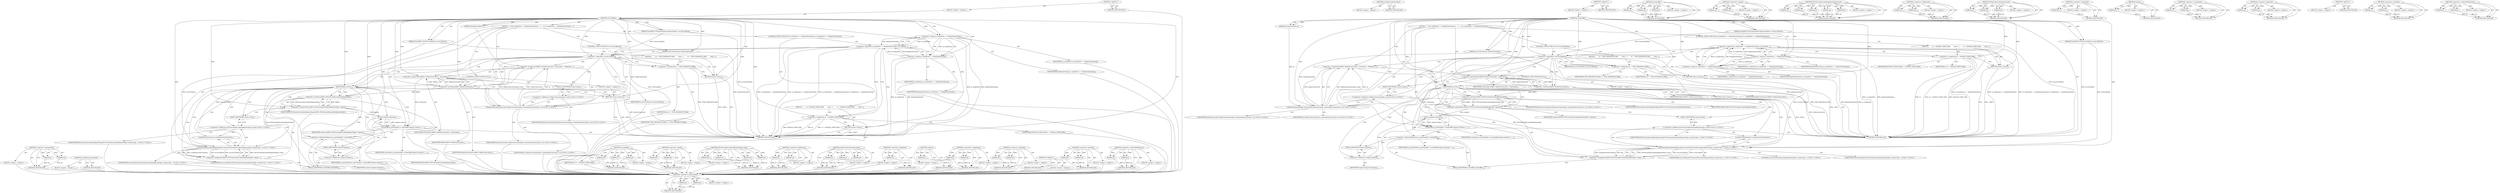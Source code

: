 digraph "&lt;operator&gt;.indirectFieldAccess" {
vulnerable_115 [label=<(METHOD,&lt;operator&gt;.greaterThan)>];
vulnerable_116 [label=<(PARAM,p1)>];
vulnerable_117 [label=<(PARAM,p2)>];
vulnerable_118 [label=<(BLOCK,&lt;empty&gt;,&lt;empty&gt;)>];
vulnerable_119 [label=<(METHOD_RETURN,ANY)>];
vulnerable_143 [label=<(METHOD,scriptExecutionContext)>];
vulnerable_144 [label=<(BLOCK,&lt;empty&gt;,&lt;empty&gt;)>];
vulnerable_145 [label=<(METHOD_RETURN,ANY)>];
vulnerable_6 [label=<(METHOD,&lt;global&gt;)<SUB>1</SUB>>];
vulnerable_7 [label=<(BLOCK,&lt;empty&gt;,&lt;empty&gt;)<SUB>1</SUB>>];
vulnerable_8 [label=<(METHOD,createOffer)<SUB>1</SUB>>];
vulnerable_9 [label=<(PARAM,PassRefPtr&lt;RTCSessionDescriptionCallback&gt; successCallback)<SUB>1</SUB>>];
vulnerable_10 [label=<(PARAM,PassRefPtr&lt;RTCErrorCallback&gt; errorCallback)<SUB>1</SUB>>];
vulnerable_11 [label=<(PARAM,const Dictionary&amp; mediaConstraints)<SUB>1</SUB>>];
vulnerable_12 [label=<(PARAM,ExceptionCode&amp; ec)<SUB>1</SUB>>];
vulnerable_13 [label=<(BLOCK,{
    if (m_readyState == ReadyStateClosing || ...,{
    if (m_readyState == ReadyStateClosing || ...)<SUB>2</SUB>>];
vulnerable_14 [label=<(CONTROL_STRUCTURE,IF,if (m_readyState == ReadyStateClosing || m_readyState == ReadyStateClosed))<SUB>3</SUB>>];
vulnerable_15 [label=<(&lt;operator&gt;.logicalOr,m_readyState == ReadyStateClosing || m_readySta...)<SUB>3</SUB>>];
vulnerable_16 [label=<(&lt;operator&gt;.equals,m_readyState == ReadyStateClosing)<SUB>3</SUB>>];
vulnerable_17 [label=<(IDENTIFIER,m_readyState,m_readyState == ReadyStateClosing)<SUB>3</SUB>>];
vulnerable_18 [label=<(IDENTIFIER,ReadyStateClosing,m_readyState == ReadyStateClosing)<SUB>3</SUB>>];
vulnerable_19 [label=<(&lt;operator&gt;.equals,m_readyState == ReadyStateClosed)<SUB>3</SUB>>];
vulnerable_20 [label=<(IDENTIFIER,m_readyState,m_readyState == ReadyStateClosed)<SUB>3</SUB>>];
vulnerable_21 [label=<(IDENTIFIER,ReadyStateClosed,m_readyState == ReadyStateClosed)<SUB>3</SUB>>];
vulnerable_22 [label=<(BLOCK,{
        ec = INVALID_STATE_ERR;
        retur...,{
        ec = INVALID_STATE_ERR;
        retur...)<SUB>3</SUB>>];
vulnerable_23 [label=<(&lt;operator&gt;.assignment,ec = INVALID_STATE_ERR)<SUB>4</SUB>>];
vulnerable_24 [label=<(IDENTIFIER,ec,ec = INVALID_STATE_ERR)<SUB>4</SUB>>];
vulnerable_25 [label=<(IDENTIFIER,INVALID_STATE_ERR,ec = INVALID_STATE_ERR)<SUB>4</SUB>>];
vulnerable_26 [label=<(RETURN,return;,return;)<SUB>5</SUB>>];
vulnerable_27 [label=<(CONTROL_STRUCTURE,IF,if (!successCallback))<SUB>8</SUB>>];
vulnerable_28 [label=<(&lt;operator&gt;.logicalNot,!successCallback)<SUB>8</SUB>>];
vulnerable_29 [label=<(IDENTIFIER,successCallback,!successCallback)<SUB>8</SUB>>];
vulnerable_30 [label=<(BLOCK,{
        ec = TYPE_MISMATCH_ERR;
        retur...,{
        ec = TYPE_MISMATCH_ERR;
        retur...)<SUB>8</SUB>>];
vulnerable_31 [label=<(&lt;operator&gt;.assignment,ec = TYPE_MISMATCH_ERR)<SUB>9</SUB>>];
vulnerable_32 [label=<(IDENTIFIER,ec,ec = TYPE_MISMATCH_ERR)<SUB>9</SUB>>];
vulnerable_33 [label=<(IDENTIFIER,TYPE_MISMATCH_ERR,ec = TYPE_MISMATCH_ERR)<SUB>9</SUB>>];
vulnerable_34 [label=<(RETURN,return;,return;)<SUB>10</SUB>>];
vulnerable_35 [label=<(&lt;operator&gt;.assignment,RefPtr&lt;MediaConstraints&gt; constraints = MediaCon...)<SUB>13</SUB>>];
vulnerable_36 [label=<(&lt;operator&gt;.greaterThan,RefPtr&lt;MediaConstraints&gt; constraints)<SUB>13</SUB>>];
vulnerable_37 [label=<(&lt;operator&gt;.lessThan,RefPtr&lt;MediaConstraints)<SUB>13</SUB>>];
vulnerable_38 [label=<(IDENTIFIER,RefPtr,RefPtr&lt;MediaConstraints)<SUB>13</SUB>>];
vulnerable_39 [label=<(IDENTIFIER,MediaConstraints,RefPtr&lt;MediaConstraints)<SUB>13</SUB>>];
vulnerable_40 [label=<(IDENTIFIER,constraints,RefPtr&lt;MediaConstraints&gt; constraints)<SUB>13</SUB>>];
vulnerable_41 [label="<(MediaConstraintsImpl.create,MediaConstraintsImpl::create(mediaConstraints, ec))<SUB>13</SUB>>"];
vulnerable_42 [label="<(&lt;operator&gt;.fieldAccess,MediaConstraintsImpl::create)<SUB>13</SUB>>"];
vulnerable_43 [label="<(IDENTIFIER,MediaConstraintsImpl,MediaConstraintsImpl::create(mediaConstraints, ec))<SUB>13</SUB>>"];
vulnerable_44 [label=<(FIELD_IDENTIFIER,create,create)<SUB>13</SUB>>];
vulnerable_45 [label="<(IDENTIFIER,mediaConstraints,MediaConstraintsImpl::create(mediaConstraints, ec))<SUB>13</SUB>>"];
vulnerable_46 [label="<(IDENTIFIER,ec,MediaConstraintsImpl::create(mediaConstraints, ec))<SUB>13</SUB>>"];
vulnerable_47 [label=<(CONTROL_STRUCTURE,IF,if (ec))<SUB>14</SUB>>];
vulnerable_48 [label=<(IDENTIFIER,ec,if (ec))<SUB>14</SUB>>];
vulnerable_49 [label=<(BLOCK,&lt;empty&gt;,&lt;empty&gt;)<SUB>15</SUB>>];
vulnerable_50 [label=<(RETURN,return;,return;)<SUB>15</SUB>>];
vulnerable_51 [label=<(&lt;operator&gt;.assignment,RefPtr&lt;RTCSessionDescriptionRequestImpl&gt; reques...)<SUB>17</SUB>>];
vulnerable_52 [label=<(&lt;operator&gt;.greaterThan,RefPtr&lt;RTCSessionDescriptionRequestImpl&gt; request)<SUB>17</SUB>>];
vulnerable_53 [label=<(&lt;operator&gt;.lessThan,RefPtr&lt;RTCSessionDescriptionRequestImpl)<SUB>17</SUB>>];
vulnerable_54 [label=<(IDENTIFIER,RefPtr,RefPtr&lt;RTCSessionDescriptionRequestImpl)<SUB>17</SUB>>];
vulnerable_55 [label=<(IDENTIFIER,RTCSessionDescriptionRequestImpl,RefPtr&lt;RTCSessionDescriptionRequestImpl)<SUB>17</SUB>>];
vulnerable_56 [label=<(IDENTIFIER,request,RefPtr&lt;RTCSessionDescriptionRequestImpl&gt; request)<SUB>17</SUB>>];
vulnerable_57 [label="<(RTCSessionDescriptionRequestImpl.create,RTCSessionDescriptionRequestImpl::create(script...)<SUB>17</SUB>>"];
vulnerable_58 [label="<(&lt;operator&gt;.fieldAccess,RTCSessionDescriptionRequestImpl::create)<SUB>17</SUB>>"];
vulnerable_59 [label="<(IDENTIFIER,RTCSessionDescriptionRequestImpl,RTCSessionDescriptionRequestImpl::create(script...)<SUB>17</SUB>>"];
vulnerable_60 [label=<(FIELD_IDENTIFIER,create,create)<SUB>17</SUB>>];
vulnerable_61 [label=<(scriptExecutionContext,scriptExecutionContext())<SUB>17</SUB>>];
vulnerable_62 [label="<(IDENTIFIER,successCallback,RTCSessionDescriptionRequestImpl::create(script...)<SUB>17</SUB>>"];
vulnerable_63 [label="<(IDENTIFIER,errorCallback,RTCSessionDescriptionRequestImpl::create(script...)<SUB>17</SUB>>"];
vulnerable_64 [label=<(createOffer,m_peerHandler-&gt;createOffer(request.release(), c...)<SUB>18</SUB>>];
vulnerable_65 [label=<(&lt;operator&gt;.indirectFieldAccess,m_peerHandler-&gt;createOffer)<SUB>18</SUB>>];
vulnerable_66 [label=<(IDENTIFIER,m_peerHandler,m_peerHandler-&gt;createOffer(request.release(), c...)<SUB>18</SUB>>];
vulnerable_67 [label=<(FIELD_IDENTIFIER,createOffer,createOffer)<SUB>18</SUB>>];
vulnerable_68 [label=<(release,request.release())<SUB>18</SUB>>];
vulnerable_69 [label=<(&lt;operator&gt;.fieldAccess,request.release)<SUB>18</SUB>>];
vulnerable_70 [label=<(IDENTIFIER,request,request.release())<SUB>18</SUB>>];
vulnerable_71 [label=<(FIELD_IDENTIFIER,release,release)<SUB>18</SUB>>];
vulnerable_72 [label=<(IDENTIFIER,constraints,m_peerHandler-&gt;createOffer(request.release(), c...)<SUB>18</SUB>>];
vulnerable_73 [label=<(METHOD_RETURN,void)<SUB>1</SUB>>];
vulnerable_75 [label=<(METHOD_RETURN,ANY)<SUB>1</SUB>>];
vulnerable_146 [label=<(METHOD,createOffer)>];
vulnerable_147 [label=<(PARAM,p1)>];
vulnerable_148 [label=<(PARAM,p2)>];
vulnerable_149 [label=<(PARAM,p3)>];
vulnerable_150 [label=<(BLOCK,&lt;empty&gt;,&lt;empty&gt;)>];
vulnerable_151 [label=<(METHOD_RETURN,ANY)>];
vulnerable_101 [label=<(METHOD,&lt;operator&gt;.equals)>];
vulnerable_102 [label=<(PARAM,p1)>];
vulnerable_103 [label=<(PARAM,p2)>];
vulnerable_104 [label=<(BLOCK,&lt;empty&gt;,&lt;empty&gt;)>];
vulnerable_105 [label=<(METHOD_RETURN,ANY)>];
vulnerable_136 [label=<(METHOD,RTCSessionDescriptionRequestImpl.create)>];
vulnerable_137 [label=<(PARAM,p1)>];
vulnerable_138 [label=<(PARAM,p2)>];
vulnerable_139 [label=<(PARAM,p3)>];
vulnerable_140 [label=<(PARAM,p4)>];
vulnerable_141 [label=<(BLOCK,&lt;empty&gt;,&lt;empty&gt;)>];
vulnerable_142 [label=<(METHOD_RETURN,ANY)>];
vulnerable_131 [label=<(METHOD,&lt;operator&gt;.fieldAccess)>];
vulnerable_132 [label=<(PARAM,p1)>];
vulnerable_133 [label=<(PARAM,p2)>];
vulnerable_134 [label=<(BLOCK,&lt;empty&gt;,&lt;empty&gt;)>];
vulnerable_135 [label=<(METHOD_RETURN,ANY)>];
vulnerable_125 [label=<(METHOD,MediaConstraintsImpl.create)>];
vulnerable_126 [label=<(PARAM,p1)>];
vulnerable_127 [label=<(PARAM,p2)>];
vulnerable_128 [label=<(PARAM,p3)>];
vulnerable_129 [label=<(BLOCK,&lt;empty&gt;,&lt;empty&gt;)>];
vulnerable_130 [label=<(METHOD_RETURN,ANY)>];
vulnerable_111 [label=<(METHOD,&lt;operator&gt;.logicalNot)>];
vulnerable_112 [label=<(PARAM,p1)>];
vulnerable_113 [label=<(BLOCK,&lt;empty&gt;,&lt;empty&gt;)>];
vulnerable_114 [label=<(METHOD_RETURN,ANY)>];
vulnerable_157 [label=<(METHOD,release)>];
vulnerable_158 [label=<(PARAM,p1)>];
vulnerable_159 [label=<(BLOCK,&lt;empty&gt;,&lt;empty&gt;)>];
vulnerable_160 [label=<(METHOD_RETURN,ANY)>];
vulnerable_106 [label=<(METHOD,&lt;operator&gt;.assignment)>];
vulnerable_107 [label=<(PARAM,p1)>];
vulnerable_108 [label=<(PARAM,p2)>];
vulnerable_109 [label=<(BLOCK,&lt;empty&gt;,&lt;empty&gt;)>];
vulnerable_110 [label=<(METHOD_RETURN,ANY)>];
vulnerable_96 [label=<(METHOD,&lt;operator&gt;.logicalOr)>];
vulnerable_97 [label=<(PARAM,p1)>];
vulnerable_98 [label=<(PARAM,p2)>];
vulnerable_99 [label=<(BLOCK,&lt;empty&gt;,&lt;empty&gt;)>];
vulnerable_100 [label=<(METHOD_RETURN,ANY)>];
vulnerable_90 [label=<(METHOD,&lt;global&gt;)<SUB>1</SUB>>];
vulnerable_91 [label=<(BLOCK,&lt;empty&gt;,&lt;empty&gt;)>];
vulnerable_92 [label=<(METHOD_RETURN,ANY)>];
vulnerable_120 [label=<(METHOD,&lt;operator&gt;.lessThan)>];
vulnerable_121 [label=<(PARAM,p1)>];
vulnerable_122 [label=<(PARAM,p2)>];
vulnerable_123 [label=<(BLOCK,&lt;empty&gt;,&lt;empty&gt;)>];
vulnerable_124 [label=<(METHOD_RETURN,ANY)>];
vulnerable_152 [label=<(METHOD,&lt;operator&gt;.indirectFieldAccess)>];
vulnerable_153 [label=<(PARAM,p1)>];
vulnerable_154 [label=<(PARAM,p2)>];
vulnerable_155 [label=<(BLOCK,&lt;empty&gt;,&lt;empty&gt;)>];
vulnerable_156 [label=<(METHOD_RETURN,ANY)>];
fixed_116 [label=<(METHOD,&lt;operator&gt;.greaterThan)>];
fixed_117 [label=<(PARAM,p1)>];
fixed_118 [label=<(PARAM,p2)>];
fixed_119 [label=<(BLOCK,&lt;empty&gt;,&lt;empty&gt;)>];
fixed_120 [label=<(METHOD_RETURN,ANY)>];
fixed_145 [label=<(METHOD,scriptExecutionContext)>];
fixed_146 [label=<(BLOCK,&lt;empty&gt;,&lt;empty&gt;)>];
fixed_147 [label=<(METHOD_RETURN,ANY)>];
fixed_6 [label=<(METHOD,&lt;global&gt;)<SUB>1</SUB>>];
fixed_7 [label=<(BLOCK,&lt;empty&gt;,&lt;empty&gt;)<SUB>1</SUB>>];
fixed_8 [label=<(METHOD,createOffer)<SUB>1</SUB>>];
fixed_9 [label=<(PARAM,PassRefPtr&lt;RTCSessionDescriptionCallback&gt; successCallback)<SUB>1</SUB>>];
fixed_10 [label=<(PARAM,PassRefPtr&lt;RTCErrorCallback&gt; errorCallback)<SUB>1</SUB>>];
fixed_11 [label=<(PARAM,const Dictionary&amp; mediaConstraints)<SUB>1</SUB>>];
fixed_12 [label=<(PARAM,ExceptionCode&amp; ec)<SUB>1</SUB>>];
fixed_13 [label=<(BLOCK,{
    if (m_readyState == ReadyStateClosing || ...,{
    if (m_readyState == ReadyStateClosing || ...)<SUB>2</SUB>>];
fixed_14 [label=<(CONTROL_STRUCTURE,IF,if (m_readyState == ReadyStateClosing || m_readyState == ReadyStateClosed))<SUB>3</SUB>>];
fixed_15 [label=<(&lt;operator&gt;.logicalOr,m_readyState == ReadyStateClosing || m_readySta...)<SUB>3</SUB>>];
fixed_16 [label=<(&lt;operator&gt;.equals,m_readyState == ReadyStateClosing)<SUB>3</SUB>>];
fixed_17 [label=<(IDENTIFIER,m_readyState,m_readyState == ReadyStateClosing)<SUB>3</SUB>>];
fixed_18 [label=<(IDENTIFIER,ReadyStateClosing,m_readyState == ReadyStateClosing)<SUB>3</SUB>>];
fixed_19 [label=<(&lt;operator&gt;.equals,m_readyState == ReadyStateClosed)<SUB>3</SUB>>];
fixed_20 [label=<(IDENTIFIER,m_readyState,m_readyState == ReadyStateClosed)<SUB>3</SUB>>];
fixed_21 [label=<(IDENTIFIER,ReadyStateClosed,m_readyState == ReadyStateClosed)<SUB>3</SUB>>];
fixed_22 [label=<(BLOCK,{
        ec = INVALID_STATE_ERR;
        retur...,{
        ec = INVALID_STATE_ERR;
        retur...)<SUB>3</SUB>>];
fixed_23 [label=<(&lt;operator&gt;.assignment,ec = INVALID_STATE_ERR)<SUB>4</SUB>>];
fixed_24 [label=<(IDENTIFIER,ec,ec = INVALID_STATE_ERR)<SUB>4</SUB>>];
fixed_25 [label=<(IDENTIFIER,INVALID_STATE_ERR,ec = INVALID_STATE_ERR)<SUB>4</SUB>>];
fixed_26 [label=<(RETURN,return;,return;)<SUB>5</SUB>>];
fixed_27 [label=<(CONTROL_STRUCTURE,IF,if (!successCallback))<SUB>8</SUB>>];
fixed_28 [label=<(&lt;operator&gt;.logicalNot,!successCallback)<SUB>8</SUB>>];
fixed_29 [label=<(IDENTIFIER,successCallback,!successCallback)<SUB>8</SUB>>];
fixed_30 [label=<(BLOCK,{
        ec = TYPE_MISMATCH_ERR;
        retur...,{
        ec = TYPE_MISMATCH_ERR;
        retur...)<SUB>8</SUB>>];
fixed_31 [label=<(&lt;operator&gt;.assignment,ec = TYPE_MISMATCH_ERR)<SUB>9</SUB>>];
fixed_32 [label=<(IDENTIFIER,ec,ec = TYPE_MISMATCH_ERR)<SUB>9</SUB>>];
fixed_33 [label=<(IDENTIFIER,TYPE_MISMATCH_ERR,ec = TYPE_MISMATCH_ERR)<SUB>9</SUB>>];
fixed_34 [label=<(RETURN,return;,return;)<SUB>10</SUB>>];
fixed_35 [label=<(&lt;operator&gt;.assignment,RefPtr&lt;MediaConstraints&gt; constraints = MediaCon...)<SUB>13</SUB>>];
fixed_36 [label=<(&lt;operator&gt;.greaterThan,RefPtr&lt;MediaConstraints&gt; constraints)<SUB>13</SUB>>];
fixed_37 [label=<(&lt;operator&gt;.lessThan,RefPtr&lt;MediaConstraints)<SUB>13</SUB>>];
fixed_38 [label=<(IDENTIFIER,RefPtr,RefPtr&lt;MediaConstraints)<SUB>13</SUB>>];
fixed_39 [label=<(IDENTIFIER,MediaConstraints,RefPtr&lt;MediaConstraints)<SUB>13</SUB>>];
fixed_40 [label=<(IDENTIFIER,constraints,RefPtr&lt;MediaConstraints&gt; constraints)<SUB>13</SUB>>];
fixed_41 [label="<(MediaConstraintsImpl.create,MediaConstraintsImpl::create(mediaConstraints, ec))<SUB>13</SUB>>"];
fixed_42 [label="<(&lt;operator&gt;.fieldAccess,MediaConstraintsImpl::create)<SUB>13</SUB>>"];
fixed_43 [label="<(IDENTIFIER,MediaConstraintsImpl,MediaConstraintsImpl::create(mediaConstraints, ec))<SUB>13</SUB>>"];
fixed_44 [label=<(FIELD_IDENTIFIER,create,create)<SUB>13</SUB>>];
fixed_45 [label="<(IDENTIFIER,mediaConstraints,MediaConstraintsImpl::create(mediaConstraints, ec))<SUB>13</SUB>>"];
fixed_46 [label="<(IDENTIFIER,ec,MediaConstraintsImpl::create(mediaConstraints, ec))<SUB>13</SUB>>"];
fixed_47 [label=<(CONTROL_STRUCTURE,IF,if (ec))<SUB>14</SUB>>];
fixed_48 [label=<(IDENTIFIER,ec,if (ec))<SUB>14</SUB>>];
fixed_49 [label=<(BLOCK,&lt;empty&gt;,&lt;empty&gt;)<SUB>15</SUB>>];
fixed_50 [label=<(RETURN,return;,return;)<SUB>15</SUB>>];
fixed_51 [label=<(&lt;operator&gt;.assignment,RefPtr&lt;RTCSessionDescriptionRequestImpl&gt; reques...)<SUB>17</SUB>>];
fixed_52 [label=<(&lt;operator&gt;.greaterThan,RefPtr&lt;RTCSessionDescriptionRequestImpl&gt; request)<SUB>17</SUB>>];
fixed_53 [label=<(&lt;operator&gt;.lessThan,RefPtr&lt;RTCSessionDescriptionRequestImpl)<SUB>17</SUB>>];
fixed_54 [label=<(IDENTIFIER,RefPtr,RefPtr&lt;RTCSessionDescriptionRequestImpl)<SUB>17</SUB>>];
fixed_55 [label=<(IDENTIFIER,RTCSessionDescriptionRequestImpl,RefPtr&lt;RTCSessionDescriptionRequestImpl)<SUB>17</SUB>>];
fixed_56 [label=<(IDENTIFIER,request,RefPtr&lt;RTCSessionDescriptionRequestImpl&gt; request)<SUB>17</SUB>>];
fixed_57 [label="<(RTCSessionDescriptionRequestImpl.create,RTCSessionDescriptionRequestImpl::create(script...)<SUB>17</SUB>>"];
fixed_58 [label="<(&lt;operator&gt;.fieldAccess,RTCSessionDescriptionRequestImpl::create)<SUB>17</SUB>>"];
fixed_59 [label="<(IDENTIFIER,RTCSessionDescriptionRequestImpl,RTCSessionDescriptionRequestImpl::create(script...)<SUB>17</SUB>>"];
fixed_60 [label=<(FIELD_IDENTIFIER,create,create)<SUB>17</SUB>>];
fixed_61 [label=<(scriptExecutionContext,scriptExecutionContext())<SUB>17</SUB>>];
fixed_62 [label="<(IDENTIFIER,successCallback,RTCSessionDescriptionRequestImpl::create(script...)<SUB>17</SUB>>"];
fixed_63 [label="<(IDENTIFIER,errorCallback,RTCSessionDescriptionRequestImpl::create(script...)<SUB>17</SUB>>"];
fixed_64 [label="<(LITERAL,this,RTCSessionDescriptionRequestImpl::create(script...)<SUB>17</SUB>>"];
fixed_65 [label=<(createOffer,m_peerHandler-&gt;createOffer(request.release(), c...)<SUB>18</SUB>>];
fixed_66 [label=<(&lt;operator&gt;.indirectFieldAccess,m_peerHandler-&gt;createOffer)<SUB>18</SUB>>];
fixed_67 [label=<(IDENTIFIER,m_peerHandler,m_peerHandler-&gt;createOffer(request.release(), c...)<SUB>18</SUB>>];
fixed_68 [label=<(FIELD_IDENTIFIER,createOffer,createOffer)<SUB>18</SUB>>];
fixed_69 [label=<(release,request.release())<SUB>18</SUB>>];
fixed_70 [label=<(&lt;operator&gt;.fieldAccess,request.release)<SUB>18</SUB>>];
fixed_71 [label=<(IDENTIFIER,request,request.release())<SUB>18</SUB>>];
fixed_72 [label=<(FIELD_IDENTIFIER,release,release)<SUB>18</SUB>>];
fixed_73 [label=<(IDENTIFIER,constraints,m_peerHandler-&gt;createOffer(request.release(), c...)<SUB>18</SUB>>];
fixed_74 [label=<(METHOD_RETURN,void)<SUB>1</SUB>>];
fixed_76 [label=<(METHOD_RETURN,ANY)<SUB>1</SUB>>];
fixed_148 [label=<(METHOD,createOffer)>];
fixed_149 [label=<(PARAM,p1)>];
fixed_150 [label=<(PARAM,p2)>];
fixed_151 [label=<(PARAM,p3)>];
fixed_152 [label=<(BLOCK,&lt;empty&gt;,&lt;empty&gt;)>];
fixed_153 [label=<(METHOD_RETURN,ANY)>];
fixed_102 [label=<(METHOD,&lt;operator&gt;.equals)>];
fixed_103 [label=<(PARAM,p1)>];
fixed_104 [label=<(PARAM,p2)>];
fixed_105 [label=<(BLOCK,&lt;empty&gt;,&lt;empty&gt;)>];
fixed_106 [label=<(METHOD_RETURN,ANY)>];
fixed_137 [label=<(METHOD,RTCSessionDescriptionRequestImpl.create)>];
fixed_138 [label=<(PARAM,p1)>];
fixed_139 [label=<(PARAM,p2)>];
fixed_140 [label=<(PARAM,p3)>];
fixed_141 [label=<(PARAM,p4)>];
fixed_142 [label=<(PARAM,p5)>];
fixed_143 [label=<(BLOCK,&lt;empty&gt;,&lt;empty&gt;)>];
fixed_144 [label=<(METHOD_RETURN,ANY)>];
fixed_132 [label=<(METHOD,&lt;operator&gt;.fieldAccess)>];
fixed_133 [label=<(PARAM,p1)>];
fixed_134 [label=<(PARAM,p2)>];
fixed_135 [label=<(BLOCK,&lt;empty&gt;,&lt;empty&gt;)>];
fixed_136 [label=<(METHOD_RETURN,ANY)>];
fixed_126 [label=<(METHOD,MediaConstraintsImpl.create)>];
fixed_127 [label=<(PARAM,p1)>];
fixed_128 [label=<(PARAM,p2)>];
fixed_129 [label=<(PARAM,p3)>];
fixed_130 [label=<(BLOCK,&lt;empty&gt;,&lt;empty&gt;)>];
fixed_131 [label=<(METHOD_RETURN,ANY)>];
fixed_112 [label=<(METHOD,&lt;operator&gt;.logicalNot)>];
fixed_113 [label=<(PARAM,p1)>];
fixed_114 [label=<(BLOCK,&lt;empty&gt;,&lt;empty&gt;)>];
fixed_115 [label=<(METHOD_RETURN,ANY)>];
fixed_159 [label=<(METHOD,release)>];
fixed_160 [label=<(PARAM,p1)>];
fixed_161 [label=<(BLOCK,&lt;empty&gt;,&lt;empty&gt;)>];
fixed_162 [label=<(METHOD_RETURN,ANY)>];
fixed_107 [label=<(METHOD,&lt;operator&gt;.assignment)>];
fixed_108 [label=<(PARAM,p1)>];
fixed_109 [label=<(PARAM,p2)>];
fixed_110 [label=<(BLOCK,&lt;empty&gt;,&lt;empty&gt;)>];
fixed_111 [label=<(METHOD_RETURN,ANY)>];
fixed_97 [label=<(METHOD,&lt;operator&gt;.logicalOr)>];
fixed_98 [label=<(PARAM,p1)>];
fixed_99 [label=<(PARAM,p2)>];
fixed_100 [label=<(BLOCK,&lt;empty&gt;,&lt;empty&gt;)>];
fixed_101 [label=<(METHOD_RETURN,ANY)>];
fixed_91 [label=<(METHOD,&lt;global&gt;)<SUB>1</SUB>>];
fixed_92 [label=<(BLOCK,&lt;empty&gt;,&lt;empty&gt;)>];
fixed_93 [label=<(METHOD_RETURN,ANY)>];
fixed_121 [label=<(METHOD,&lt;operator&gt;.lessThan)>];
fixed_122 [label=<(PARAM,p1)>];
fixed_123 [label=<(PARAM,p2)>];
fixed_124 [label=<(BLOCK,&lt;empty&gt;,&lt;empty&gt;)>];
fixed_125 [label=<(METHOD_RETURN,ANY)>];
fixed_154 [label=<(METHOD,&lt;operator&gt;.indirectFieldAccess)>];
fixed_155 [label=<(PARAM,p1)>];
fixed_156 [label=<(PARAM,p2)>];
fixed_157 [label=<(BLOCK,&lt;empty&gt;,&lt;empty&gt;)>];
fixed_158 [label=<(METHOD_RETURN,ANY)>];
vulnerable_115 -> vulnerable_116  [key=0, label="AST: "];
vulnerable_115 -> vulnerable_116  [key=1, label="DDG: "];
vulnerable_115 -> vulnerable_118  [key=0, label="AST: "];
vulnerable_115 -> vulnerable_117  [key=0, label="AST: "];
vulnerable_115 -> vulnerable_117  [key=1, label="DDG: "];
vulnerable_115 -> vulnerable_119  [key=0, label="AST: "];
vulnerable_115 -> vulnerable_119  [key=1, label="CFG: "];
vulnerable_116 -> vulnerable_119  [key=0, label="DDG: p1"];
vulnerable_117 -> vulnerable_119  [key=0, label="DDG: p2"];
vulnerable_118 -> fixed_116  [key=0];
vulnerable_119 -> fixed_116  [key=0];
vulnerable_143 -> vulnerable_144  [key=0, label="AST: "];
vulnerable_143 -> vulnerable_145  [key=0, label="AST: "];
vulnerable_143 -> vulnerable_145  [key=1, label="CFG: "];
vulnerable_144 -> fixed_116  [key=0];
vulnerable_145 -> fixed_116  [key=0];
vulnerable_6 -> vulnerable_7  [key=0, label="AST: "];
vulnerable_6 -> vulnerable_75  [key=0, label="AST: "];
vulnerable_6 -> vulnerable_75  [key=1, label="CFG: "];
vulnerable_7 -> vulnerable_8  [key=0, label="AST: "];
vulnerable_8 -> vulnerable_9  [key=0, label="AST: "];
vulnerable_8 -> vulnerable_9  [key=1, label="DDG: "];
vulnerable_8 -> vulnerable_10  [key=0, label="AST: "];
vulnerable_8 -> vulnerable_10  [key=1, label="DDG: "];
vulnerable_8 -> vulnerable_11  [key=0, label="AST: "];
vulnerable_8 -> vulnerable_11  [key=1, label="DDG: "];
vulnerable_8 -> vulnerable_12  [key=0, label="AST: "];
vulnerable_8 -> vulnerable_12  [key=1, label="DDG: "];
vulnerable_8 -> vulnerable_13  [key=0, label="AST: "];
vulnerable_8 -> vulnerable_73  [key=0, label="AST: "];
vulnerable_8 -> vulnerable_16  [key=0, label="CFG: "];
vulnerable_8 -> vulnerable_16  [key=1, label="DDG: "];
vulnerable_8 -> vulnerable_48  [key=0, label="DDG: "];
vulnerable_8 -> vulnerable_64  [key=0, label="DDG: "];
vulnerable_8 -> vulnerable_23  [key=0, label="DDG: "];
vulnerable_8 -> vulnerable_26  [key=0, label="DDG: "];
vulnerable_8 -> vulnerable_28  [key=0, label="DDG: "];
vulnerable_8 -> vulnerable_31  [key=0, label="DDG: "];
vulnerable_8 -> vulnerable_34  [key=0, label="DDG: "];
vulnerable_8 -> vulnerable_36  [key=0, label="DDG: "];
vulnerable_8 -> vulnerable_41  [key=0, label="DDG: "];
vulnerable_8 -> vulnerable_50  [key=0, label="DDG: "];
vulnerable_8 -> vulnerable_52  [key=0, label="DDG: "];
vulnerable_8 -> vulnerable_57  [key=0, label="DDG: "];
vulnerable_8 -> vulnerable_19  [key=0, label="DDG: "];
vulnerable_8 -> vulnerable_37  [key=0, label="DDG: "];
vulnerable_8 -> vulnerable_53  [key=0, label="DDG: "];
vulnerable_9 -> vulnerable_73  [key=0, label="DDG: successCallback"];
vulnerable_9 -> vulnerable_28  [key=0, label="DDG: successCallback"];
vulnerable_10 -> vulnerable_73  [key=0, label="DDG: errorCallback"];
vulnerable_10 -> vulnerable_57  [key=0, label="DDG: errorCallback"];
vulnerable_11 -> vulnerable_73  [key=0, label="DDG: mediaConstraints"];
vulnerable_11 -> vulnerable_41  [key=0, label="DDG: mediaConstraints"];
vulnerable_12 -> vulnerable_41  [key=0, label="DDG: ec"];
vulnerable_13 -> vulnerable_14  [key=0, label="AST: "];
vulnerable_13 -> vulnerable_27  [key=0, label="AST: "];
vulnerable_13 -> vulnerable_35  [key=0, label="AST: "];
vulnerable_13 -> vulnerable_47  [key=0, label="AST: "];
vulnerable_13 -> vulnerable_51  [key=0, label="AST: "];
vulnerable_13 -> vulnerable_64  [key=0, label="AST: "];
vulnerable_14 -> vulnerable_15  [key=0, label="AST: "];
vulnerable_14 -> vulnerable_22  [key=0, label="AST: "];
vulnerable_15 -> vulnerable_16  [key=0, label="AST: "];
vulnerable_15 -> vulnerable_19  [key=0, label="AST: "];
vulnerable_15 -> vulnerable_23  [key=0, label="CFG: "];
vulnerable_15 -> vulnerable_23  [key=1, label="CDG: "];
vulnerable_15 -> vulnerable_28  [key=0, label="CFG: "];
vulnerable_15 -> vulnerable_28  [key=1, label="CDG: "];
vulnerable_15 -> vulnerable_73  [key=0, label="DDG: m_readyState == ReadyStateClosing"];
vulnerable_15 -> vulnerable_73  [key=1, label="DDG: m_readyState == ReadyStateClosed"];
vulnerable_15 -> vulnerable_73  [key=2, label="DDG: m_readyState == ReadyStateClosing || m_readyState == ReadyStateClosed"];
vulnerable_15 -> vulnerable_26  [key=0, label="CDG: "];
vulnerable_16 -> vulnerable_17  [key=0, label="AST: "];
vulnerable_16 -> vulnerable_18  [key=0, label="AST: "];
vulnerable_16 -> vulnerable_15  [key=0, label="CFG: "];
vulnerable_16 -> vulnerable_15  [key=1, label="DDG: m_readyState"];
vulnerable_16 -> vulnerable_15  [key=2, label="DDG: ReadyStateClosing"];
vulnerable_16 -> vulnerable_19  [key=0, label="CFG: "];
vulnerable_16 -> vulnerable_19  [key=1, label="DDG: m_readyState"];
vulnerable_16 -> vulnerable_19  [key=2, label="CDG: "];
vulnerable_16 -> vulnerable_73  [key=0, label="DDG: m_readyState"];
vulnerable_16 -> vulnerable_73  [key=1, label="DDG: ReadyStateClosing"];
vulnerable_17 -> fixed_116  [key=0];
vulnerable_18 -> fixed_116  [key=0];
vulnerable_19 -> vulnerable_20  [key=0, label="AST: "];
vulnerable_19 -> vulnerable_21  [key=0, label="AST: "];
vulnerable_19 -> vulnerable_15  [key=0, label="CFG: "];
vulnerable_19 -> vulnerable_15  [key=1, label="DDG: m_readyState"];
vulnerable_19 -> vulnerable_15  [key=2, label="DDG: ReadyStateClosed"];
vulnerable_19 -> vulnerable_73  [key=0, label="DDG: m_readyState"];
vulnerable_19 -> vulnerable_73  [key=1, label="DDG: ReadyStateClosed"];
vulnerable_20 -> fixed_116  [key=0];
vulnerable_21 -> fixed_116  [key=0];
vulnerable_22 -> vulnerable_23  [key=0, label="AST: "];
vulnerable_22 -> vulnerable_26  [key=0, label="AST: "];
vulnerable_23 -> vulnerable_24  [key=0, label="AST: "];
vulnerable_23 -> vulnerable_25  [key=0, label="AST: "];
vulnerable_23 -> vulnerable_26  [key=0, label="CFG: "];
vulnerable_23 -> vulnerable_73  [key=0, label="DDG: ec"];
vulnerable_23 -> vulnerable_73  [key=1, label="DDG: ec = INVALID_STATE_ERR"];
vulnerable_23 -> vulnerable_73  [key=2, label="DDG: INVALID_STATE_ERR"];
vulnerable_24 -> fixed_116  [key=0];
vulnerable_25 -> fixed_116  [key=0];
vulnerable_26 -> vulnerable_73  [key=0, label="CFG: "];
vulnerable_26 -> vulnerable_73  [key=1, label="DDG: &lt;RET&gt;"];
vulnerable_27 -> vulnerable_28  [key=0, label="AST: "];
vulnerable_27 -> vulnerable_30  [key=0, label="AST: "];
vulnerable_28 -> vulnerable_29  [key=0, label="AST: "];
vulnerable_28 -> vulnerable_31  [key=0, label="CFG: "];
vulnerable_28 -> vulnerable_31  [key=1, label="CDG: "];
vulnerable_28 -> vulnerable_37  [key=0, label="CFG: "];
vulnerable_28 -> vulnerable_37  [key=1, label="CDG: "];
vulnerable_28 -> vulnerable_57  [key=0, label="DDG: successCallback"];
vulnerable_28 -> vulnerable_34  [key=0, label="CDG: "];
vulnerable_28 -> vulnerable_48  [key=0, label="CDG: "];
vulnerable_28 -> vulnerable_42  [key=0, label="CDG: "];
vulnerable_28 -> vulnerable_44  [key=0, label="CDG: "];
vulnerable_28 -> vulnerable_35  [key=0, label="CDG: "];
vulnerable_28 -> vulnerable_36  [key=0, label="CDG: "];
vulnerable_28 -> vulnerable_41  [key=0, label="CDG: "];
vulnerable_29 -> fixed_116  [key=0];
vulnerable_30 -> vulnerable_31  [key=0, label="AST: "];
vulnerable_30 -> vulnerable_34  [key=0, label="AST: "];
vulnerable_31 -> vulnerable_32  [key=0, label="AST: "];
vulnerable_31 -> vulnerable_33  [key=0, label="AST: "];
vulnerable_31 -> vulnerable_34  [key=0, label="CFG: "];
vulnerable_31 -> vulnerable_73  [key=0, label="DDG: TYPE_MISMATCH_ERR"];
vulnerable_32 -> fixed_116  [key=0];
vulnerable_33 -> fixed_116  [key=0];
vulnerable_34 -> vulnerable_73  [key=0, label="CFG: "];
vulnerable_34 -> vulnerable_73  [key=1, label="DDG: &lt;RET&gt;"];
vulnerable_35 -> vulnerable_36  [key=0, label="AST: "];
vulnerable_35 -> vulnerable_41  [key=0, label="AST: "];
vulnerable_35 -> vulnerable_48  [key=0, label="CFG: "];
vulnerable_36 -> vulnerable_37  [key=0, label="AST: "];
vulnerable_36 -> vulnerable_40  [key=0, label="AST: "];
vulnerable_36 -> vulnerable_44  [key=0, label="CFG: "];
vulnerable_36 -> vulnerable_64  [key=0, label="DDG: constraints"];
vulnerable_37 -> vulnerable_38  [key=0, label="AST: "];
vulnerable_37 -> vulnerable_39  [key=0, label="AST: "];
vulnerable_37 -> vulnerable_36  [key=0, label="CFG: "];
vulnerable_37 -> vulnerable_36  [key=1, label="DDG: RefPtr"];
vulnerable_37 -> vulnerable_36  [key=2, label="DDG: MediaConstraints"];
vulnerable_37 -> vulnerable_73  [key=0, label="DDG: MediaConstraints"];
vulnerable_37 -> vulnerable_53  [key=0, label="DDG: RefPtr"];
vulnerable_38 -> fixed_116  [key=0];
vulnerable_39 -> fixed_116  [key=0];
vulnerable_40 -> fixed_116  [key=0];
vulnerable_41 -> vulnerable_42  [key=0, label="AST: "];
vulnerable_41 -> vulnerable_45  [key=0, label="AST: "];
vulnerable_41 -> vulnerable_46  [key=0, label="AST: "];
vulnerable_41 -> vulnerable_35  [key=0, label="CFG: "];
vulnerable_41 -> vulnerable_35  [key=1, label="DDG: MediaConstraintsImpl::create"];
vulnerable_41 -> vulnerable_35  [key=2, label="DDG: mediaConstraints"];
vulnerable_41 -> vulnerable_35  [key=3, label="DDG: ec"];
vulnerable_42 -> vulnerable_43  [key=0, label="AST: "];
vulnerable_42 -> vulnerable_44  [key=0, label="AST: "];
vulnerable_42 -> vulnerable_41  [key=0, label="CFG: "];
vulnerable_43 -> fixed_116  [key=0];
vulnerable_44 -> vulnerable_42  [key=0, label="CFG: "];
vulnerable_45 -> fixed_116  [key=0];
vulnerable_46 -> fixed_116  [key=0];
vulnerable_47 -> vulnerable_48  [key=0, label="AST: "];
vulnerable_47 -> vulnerable_49  [key=0, label="AST: "];
vulnerable_48 -> vulnerable_50  [key=0, label="CFG: "];
vulnerable_48 -> vulnerable_50  [key=1, label="CDG: "];
vulnerable_48 -> vulnerable_53  [key=0, label="CFG: "];
vulnerable_48 -> vulnerable_53  [key=1, label="CDG: "];
vulnerable_48 -> vulnerable_68  [key=0, label="CDG: "];
vulnerable_48 -> vulnerable_60  [key=0, label="CDG: "];
vulnerable_48 -> vulnerable_64  [key=0, label="CDG: "];
vulnerable_48 -> vulnerable_51  [key=0, label="CDG: "];
vulnerable_48 -> vulnerable_57  [key=0, label="CDG: "];
vulnerable_48 -> vulnerable_52  [key=0, label="CDG: "];
vulnerable_48 -> vulnerable_69  [key=0, label="CDG: "];
vulnerable_48 -> vulnerable_67  [key=0, label="CDG: "];
vulnerable_48 -> vulnerable_65  [key=0, label="CDG: "];
vulnerable_48 -> vulnerable_58  [key=0, label="CDG: "];
vulnerable_48 -> vulnerable_61  [key=0, label="CDG: "];
vulnerable_48 -> vulnerable_71  [key=0, label="CDG: "];
vulnerable_49 -> vulnerable_50  [key=0, label="AST: "];
vulnerable_50 -> vulnerable_73  [key=0, label="CFG: "];
vulnerable_50 -> vulnerable_73  [key=1, label="DDG: &lt;RET&gt;"];
vulnerable_51 -> vulnerable_52  [key=0, label="AST: "];
vulnerable_51 -> vulnerable_57  [key=0, label="AST: "];
vulnerable_51 -> vulnerable_67  [key=0, label="CFG: "];
vulnerable_52 -> vulnerable_53  [key=0, label="AST: "];
vulnerable_52 -> vulnerable_56  [key=0, label="AST: "];
vulnerable_52 -> vulnerable_60  [key=0, label="CFG: "];
vulnerable_52 -> vulnerable_68  [key=0, label="DDG: request"];
vulnerable_53 -> vulnerable_54  [key=0, label="AST: "];
vulnerable_53 -> vulnerable_55  [key=0, label="AST: "];
vulnerable_53 -> vulnerable_52  [key=0, label="CFG: "];
vulnerable_53 -> vulnerable_52  [key=1, label="DDG: RefPtr"];
vulnerable_53 -> vulnerable_52  [key=2, label="DDG: RTCSessionDescriptionRequestImpl"];
vulnerable_53 -> vulnerable_57  [key=0, label="DDG: RTCSessionDescriptionRequestImpl"];
vulnerable_54 -> fixed_116  [key=0];
vulnerable_55 -> fixed_116  [key=0];
vulnerable_56 -> fixed_116  [key=0];
vulnerable_57 -> vulnerable_58  [key=0, label="AST: "];
vulnerable_57 -> vulnerable_61  [key=0, label="AST: "];
vulnerable_57 -> vulnerable_62  [key=0, label="AST: "];
vulnerable_57 -> vulnerable_63  [key=0, label="AST: "];
vulnerable_57 -> vulnerable_51  [key=0, label="CFG: "];
vulnerable_57 -> vulnerable_51  [key=1, label="DDG: RTCSessionDescriptionRequestImpl::create"];
vulnerable_57 -> vulnerable_51  [key=2, label="DDG: scriptExecutionContext()"];
vulnerable_57 -> vulnerable_51  [key=3, label="DDG: successCallback"];
vulnerable_57 -> vulnerable_51  [key=4, label="DDG: errorCallback"];
vulnerable_58 -> vulnerable_59  [key=0, label="AST: "];
vulnerable_58 -> vulnerable_60  [key=0, label="AST: "];
vulnerable_58 -> vulnerable_61  [key=0, label="CFG: "];
vulnerable_59 -> fixed_116  [key=0];
vulnerable_60 -> vulnerable_58  [key=0, label="CFG: "];
vulnerable_61 -> vulnerable_57  [key=0, label="CFG: "];
vulnerable_62 -> fixed_116  [key=0];
vulnerable_63 -> fixed_116  [key=0];
vulnerable_64 -> vulnerable_65  [key=0, label="AST: "];
vulnerable_64 -> vulnerable_68  [key=0, label="AST: "];
vulnerable_64 -> vulnerable_72  [key=0, label="AST: "];
vulnerable_64 -> vulnerable_73  [key=0, label="CFG: "];
vulnerable_65 -> vulnerable_66  [key=0, label="AST: "];
vulnerable_65 -> vulnerable_67  [key=0, label="AST: "];
vulnerable_65 -> vulnerable_71  [key=0, label="CFG: "];
vulnerable_66 -> fixed_116  [key=0];
vulnerable_67 -> vulnerable_65  [key=0, label="CFG: "];
vulnerable_68 -> vulnerable_69  [key=0, label="AST: "];
vulnerable_68 -> vulnerable_64  [key=0, label="CFG: "];
vulnerable_68 -> vulnerable_64  [key=1, label="DDG: request.release"];
vulnerable_69 -> vulnerable_70  [key=0, label="AST: "];
vulnerable_69 -> vulnerable_71  [key=0, label="AST: "];
vulnerable_69 -> vulnerable_68  [key=0, label="CFG: "];
vulnerable_70 -> fixed_116  [key=0];
vulnerable_71 -> vulnerable_69  [key=0, label="CFG: "];
vulnerable_72 -> fixed_116  [key=0];
vulnerable_73 -> fixed_116  [key=0];
vulnerable_75 -> fixed_116  [key=0];
vulnerable_146 -> vulnerable_147  [key=0, label="AST: "];
vulnerable_146 -> vulnerable_147  [key=1, label="DDG: "];
vulnerable_146 -> vulnerable_150  [key=0, label="AST: "];
vulnerable_146 -> vulnerable_148  [key=0, label="AST: "];
vulnerable_146 -> vulnerable_148  [key=1, label="DDG: "];
vulnerable_146 -> vulnerable_151  [key=0, label="AST: "];
vulnerable_146 -> vulnerable_151  [key=1, label="CFG: "];
vulnerable_146 -> vulnerable_149  [key=0, label="AST: "];
vulnerable_146 -> vulnerable_149  [key=1, label="DDG: "];
vulnerable_147 -> vulnerable_151  [key=0, label="DDG: p1"];
vulnerable_148 -> vulnerable_151  [key=0, label="DDG: p2"];
vulnerable_149 -> vulnerable_151  [key=0, label="DDG: p3"];
vulnerable_150 -> fixed_116  [key=0];
vulnerable_151 -> fixed_116  [key=0];
vulnerable_101 -> vulnerable_102  [key=0, label="AST: "];
vulnerable_101 -> vulnerable_102  [key=1, label="DDG: "];
vulnerable_101 -> vulnerable_104  [key=0, label="AST: "];
vulnerable_101 -> vulnerable_103  [key=0, label="AST: "];
vulnerable_101 -> vulnerable_103  [key=1, label="DDG: "];
vulnerable_101 -> vulnerable_105  [key=0, label="AST: "];
vulnerable_101 -> vulnerable_105  [key=1, label="CFG: "];
vulnerable_102 -> vulnerable_105  [key=0, label="DDG: p1"];
vulnerable_103 -> vulnerable_105  [key=0, label="DDG: p2"];
vulnerable_104 -> fixed_116  [key=0];
vulnerable_105 -> fixed_116  [key=0];
vulnerable_136 -> vulnerable_137  [key=0, label="AST: "];
vulnerable_136 -> vulnerable_137  [key=1, label="DDG: "];
vulnerable_136 -> vulnerable_141  [key=0, label="AST: "];
vulnerable_136 -> vulnerable_138  [key=0, label="AST: "];
vulnerable_136 -> vulnerable_138  [key=1, label="DDG: "];
vulnerable_136 -> vulnerable_142  [key=0, label="AST: "];
vulnerable_136 -> vulnerable_142  [key=1, label="CFG: "];
vulnerable_136 -> vulnerable_139  [key=0, label="AST: "];
vulnerable_136 -> vulnerable_139  [key=1, label="DDG: "];
vulnerable_136 -> vulnerable_140  [key=0, label="AST: "];
vulnerable_136 -> vulnerable_140  [key=1, label="DDG: "];
vulnerable_137 -> vulnerable_142  [key=0, label="DDG: p1"];
vulnerable_138 -> vulnerable_142  [key=0, label="DDG: p2"];
vulnerable_139 -> vulnerable_142  [key=0, label="DDG: p3"];
vulnerable_140 -> vulnerable_142  [key=0, label="DDG: p4"];
vulnerable_141 -> fixed_116  [key=0];
vulnerable_142 -> fixed_116  [key=0];
vulnerable_131 -> vulnerable_132  [key=0, label="AST: "];
vulnerable_131 -> vulnerable_132  [key=1, label="DDG: "];
vulnerable_131 -> vulnerable_134  [key=0, label="AST: "];
vulnerable_131 -> vulnerable_133  [key=0, label="AST: "];
vulnerable_131 -> vulnerable_133  [key=1, label="DDG: "];
vulnerable_131 -> vulnerable_135  [key=0, label="AST: "];
vulnerable_131 -> vulnerable_135  [key=1, label="CFG: "];
vulnerable_132 -> vulnerable_135  [key=0, label="DDG: p1"];
vulnerable_133 -> vulnerable_135  [key=0, label="DDG: p2"];
vulnerable_134 -> fixed_116  [key=0];
vulnerable_135 -> fixed_116  [key=0];
vulnerable_125 -> vulnerable_126  [key=0, label="AST: "];
vulnerable_125 -> vulnerable_126  [key=1, label="DDG: "];
vulnerable_125 -> vulnerable_129  [key=0, label="AST: "];
vulnerable_125 -> vulnerable_127  [key=0, label="AST: "];
vulnerable_125 -> vulnerable_127  [key=1, label="DDG: "];
vulnerable_125 -> vulnerable_130  [key=0, label="AST: "];
vulnerable_125 -> vulnerable_130  [key=1, label="CFG: "];
vulnerable_125 -> vulnerable_128  [key=0, label="AST: "];
vulnerable_125 -> vulnerable_128  [key=1, label="DDG: "];
vulnerable_126 -> vulnerable_130  [key=0, label="DDG: p1"];
vulnerable_127 -> vulnerable_130  [key=0, label="DDG: p2"];
vulnerable_128 -> vulnerable_130  [key=0, label="DDG: p3"];
vulnerable_129 -> fixed_116  [key=0];
vulnerable_130 -> fixed_116  [key=0];
vulnerable_111 -> vulnerable_112  [key=0, label="AST: "];
vulnerable_111 -> vulnerable_112  [key=1, label="DDG: "];
vulnerable_111 -> vulnerable_113  [key=0, label="AST: "];
vulnerable_111 -> vulnerable_114  [key=0, label="AST: "];
vulnerable_111 -> vulnerable_114  [key=1, label="CFG: "];
vulnerable_112 -> vulnerable_114  [key=0, label="DDG: p1"];
vulnerable_113 -> fixed_116  [key=0];
vulnerable_114 -> fixed_116  [key=0];
vulnerable_157 -> vulnerable_158  [key=0, label="AST: "];
vulnerable_157 -> vulnerable_158  [key=1, label="DDG: "];
vulnerable_157 -> vulnerable_159  [key=0, label="AST: "];
vulnerable_157 -> vulnerable_160  [key=0, label="AST: "];
vulnerable_157 -> vulnerable_160  [key=1, label="CFG: "];
vulnerable_158 -> vulnerable_160  [key=0, label="DDG: p1"];
vulnerable_159 -> fixed_116  [key=0];
vulnerable_160 -> fixed_116  [key=0];
vulnerable_106 -> vulnerable_107  [key=0, label="AST: "];
vulnerable_106 -> vulnerable_107  [key=1, label="DDG: "];
vulnerable_106 -> vulnerable_109  [key=0, label="AST: "];
vulnerable_106 -> vulnerable_108  [key=0, label="AST: "];
vulnerable_106 -> vulnerable_108  [key=1, label="DDG: "];
vulnerable_106 -> vulnerable_110  [key=0, label="AST: "];
vulnerable_106 -> vulnerable_110  [key=1, label="CFG: "];
vulnerable_107 -> vulnerable_110  [key=0, label="DDG: p1"];
vulnerable_108 -> vulnerable_110  [key=0, label="DDG: p2"];
vulnerable_109 -> fixed_116  [key=0];
vulnerable_110 -> fixed_116  [key=0];
vulnerable_96 -> vulnerable_97  [key=0, label="AST: "];
vulnerable_96 -> vulnerable_97  [key=1, label="DDG: "];
vulnerable_96 -> vulnerable_99  [key=0, label="AST: "];
vulnerable_96 -> vulnerable_98  [key=0, label="AST: "];
vulnerable_96 -> vulnerable_98  [key=1, label="DDG: "];
vulnerable_96 -> vulnerable_100  [key=0, label="AST: "];
vulnerable_96 -> vulnerable_100  [key=1, label="CFG: "];
vulnerable_97 -> vulnerable_100  [key=0, label="DDG: p1"];
vulnerable_98 -> vulnerable_100  [key=0, label="DDG: p2"];
vulnerable_99 -> fixed_116  [key=0];
vulnerable_100 -> fixed_116  [key=0];
vulnerable_90 -> vulnerable_91  [key=0, label="AST: "];
vulnerable_90 -> vulnerable_92  [key=0, label="AST: "];
vulnerable_90 -> vulnerable_92  [key=1, label="CFG: "];
vulnerable_91 -> fixed_116  [key=0];
vulnerable_92 -> fixed_116  [key=0];
vulnerable_120 -> vulnerable_121  [key=0, label="AST: "];
vulnerable_120 -> vulnerable_121  [key=1, label="DDG: "];
vulnerable_120 -> vulnerable_123  [key=0, label="AST: "];
vulnerable_120 -> vulnerable_122  [key=0, label="AST: "];
vulnerable_120 -> vulnerable_122  [key=1, label="DDG: "];
vulnerable_120 -> vulnerable_124  [key=0, label="AST: "];
vulnerable_120 -> vulnerable_124  [key=1, label="CFG: "];
vulnerable_121 -> vulnerable_124  [key=0, label="DDG: p1"];
vulnerable_122 -> vulnerable_124  [key=0, label="DDG: p2"];
vulnerable_123 -> fixed_116  [key=0];
vulnerable_124 -> fixed_116  [key=0];
vulnerable_152 -> vulnerable_153  [key=0, label="AST: "];
vulnerable_152 -> vulnerable_153  [key=1, label="DDG: "];
vulnerable_152 -> vulnerable_155  [key=0, label="AST: "];
vulnerable_152 -> vulnerable_154  [key=0, label="AST: "];
vulnerable_152 -> vulnerable_154  [key=1, label="DDG: "];
vulnerable_152 -> vulnerable_156  [key=0, label="AST: "];
vulnerable_152 -> vulnerable_156  [key=1, label="CFG: "];
vulnerable_153 -> vulnerable_156  [key=0, label="DDG: p1"];
vulnerable_154 -> vulnerable_156  [key=0, label="DDG: p2"];
vulnerable_155 -> fixed_116  [key=0];
vulnerable_156 -> fixed_116  [key=0];
fixed_116 -> fixed_117  [key=0, label="AST: "];
fixed_116 -> fixed_117  [key=1, label="DDG: "];
fixed_116 -> fixed_119  [key=0, label="AST: "];
fixed_116 -> fixed_118  [key=0, label="AST: "];
fixed_116 -> fixed_118  [key=1, label="DDG: "];
fixed_116 -> fixed_120  [key=0, label="AST: "];
fixed_116 -> fixed_120  [key=1, label="CFG: "];
fixed_117 -> fixed_120  [key=0, label="DDG: p1"];
fixed_118 -> fixed_120  [key=0, label="DDG: p2"];
fixed_145 -> fixed_146  [key=0, label="AST: "];
fixed_145 -> fixed_147  [key=0, label="AST: "];
fixed_145 -> fixed_147  [key=1, label="CFG: "];
fixed_6 -> fixed_7  [key=0, label="AST: "];
fixed_6 -> fixed_76  [key=0, label="AST: "];
fixed_6 -> fixed_76  [key=1, label="CFG: "];
fixed_7 -> fixed_8  [key=0, label="AST: "];
fixed_8 -> fixed_9  [key=0, label="AST: "];
fixed_8 -> fixed_9  [key=1, label="DDG: "];
fixed_8 -> fixed_10  [key=0, label="AST: "];
fixed_8 -> fixed_10  [key=1, label="DDG: "];
fixed_8 -> fixed_11  [key=0, label="AST: "];
fixed_8 -> fixed_11  [key=1, label="DDG: "];
fixed_8 -> fixed_12  [key=0, label="AST: "];
fixed_8 -> fixed_12  [key=1, label="DDG: "];
fixed_8 -> fixed_13  [key=0, label="AST: "];
fixed_8 -> fixed_74  [key=0, label="AST: "];
fixed_8 -> fixed_16  [key=0, label="CFG: "];
fixed_8 -> fixed_16  [key=1, label="DDG: "];
fixed_8 -> fixed_48  [key=0, label="DDG: "];
fixed_8 -> fixed_65  [key=0, label="DDG: "];
fixed_8 -> fixed_23  [key=0, label="DDG: "];
fixed_8 -> fixed_26  [key=0, label="DDG: "];
fixed_8 -> fixed_28  [key=0, label="DDG: "];
fixed_8 -> fixed_31  [key=0, label="DDG: "];
fixed_8 -> fixed_34  [key=0, label="DDG: "];
fixed_8 -> fixed_36  [key=0, label="DDG: "];
fixed_8 -> fixed_41  [key=0, label="DDG: "];
fixed_8 -> fixed_50  [key=0, label="DDG: "];
fixed_8 -> fixed_52  [key=0, label="DDG: "];
fixed_8 -> fixed_57  [key=0, label="DDG: "];
fixed_8 -> fixed_19  [key=0, label="DDG: "];
fixed_8 -> fixed_37  [key=0, label="DDG: "];
fixed_8 -> fixed_53  [key=0, label="DDG: "];
fixed_9 -> fixed_74  [key=0, label="DDG: successCallback"];
fixed_9 -> fixed_28  [key=0, label="DDG: successCallback"];
fixed_10 -> fixed_74  [key=0, label="DDG: errorCallback"];
fixed_10 -> fixed_57  [key=0, label="DDG: errorCallback"];
fixed_11 -> fixed_74  [key=0, label="DDG: mediaConstraints"];
fixed_11 -> fixed_41  [key=0, label="DDG: mediaConstraints"];
fixed_12 -> fixed_41  [key=0, label="DDG: ec"];
fixed_13 -> fixed_14  [key=0, label="AST: "];
fixed_13 -> fixed_27  [key=0, label="AST: "];
fixed_13 -> fixed_35  [key=0, label="AST: "];
fixed_13 -> fixed_47  [key=0, label="AST: "];
fixed_13 -> fixed_51  [key=0, label="AST: "];
fixed_13 -> fixed_65  [key=0, label="AST: "];
fixed_14 -> fixed_15  [key=0, label="AST: "];
fixed_14 -> fixed_22  [key=0, label="AST: "];
fixed_15 -> fixed_16  [key=0, label="AST: "];
fixed_15 -> fixed_19  [key=0, label="AST: "];
fixed_15 -> fixed_23  [key=0, label="CFG: "];
fixed_15 -> fixed_23  [key=1, label="CDG: "];
fixed_15 -> fixed_28  [key=0, label="CFG: "];
fixed_15 -> fixed_28  [key=1, label="CDG: "];
fixed_15 -> fixed_74  [key=0, label="DDG: m_readyState == ReadyStateClosing"];
fixed_15 -> fixed_74  [key=1, label="DDG: m_readyState == ReadyStateClosed"];
fixed_15 -> fixed_74  [key=2, label="DDG: m_readyState == ReadyStateClosing || m_readyState == ReadyStateClosed"];
fixed_15 -> fixed_26  [key=0, label="CDG: "];
fixed_16 -> fixed_17  [key=0, label="AST: "];
fixed_16 -> fixed_18  [key=0, label="AST: "];
fixed_16 -> fixed_15  [key=0, label="CFG: "];
fixed_16 -> fixed_15  [key=1, label="DDG: m_readyState"];
fixed_16 -> fixed_15  [key=2, label="DDG: ReadyStateClosing"];
fixed_16 -> fixed_19  [key=0, label="CFG: "];
fixed_16 -> fixed_19  [key=1, label="DDG: m_readyState"];
fixed_16 -> fixed_19  [key=2, label="CDG: "];
fixed_16 -> fixed_74  [key=0, label="DDG: m_readyState"];
fixed_16 -> fixed_74  [key=1, label="DDG: ReadyStateClosing"];
fixed_19 -> fixed_20  [key=0, label="AST: "];
fixed_19 -> fixed_21  [key=0, label="AST: "];
fixed_19 -> fixed_15  [key=0, label="CFG: "];
fixed_19 -> fixed_15  [key=1, label="DDG: m_readyState"];
fixed_19 -> fixed_15  [key=2, label="DDG: ReadyStateClosed"];
fixed_19 -> fixed_74  [key=0, label="DDG: m_readyState"];
fixed_19 -> fixed_74  [key=1, label="DDG: ReadyStateClosed"];
fixed_22 -> fixed_23  [key=0, label="AST: "];
fixed_22 -> fixed_26  [key=0, label="AST: "];
fixed_23 -> fixed_24  [key=0, label="AST: "];
fixed_23 -> fixed_25  [key=0, label="AST: "];
fixed_23 -> fixed_26  [key=0, label="CFG: "];
fixed_23 -> fixed_74  [key=0, label="DDG: ec"];
fixed_23 -> fixed_74  [key=1, label="DDG: ec = INVALID_STATE_ERR"];
fixed_23 -> fixed_74  [key=2, label="DDG: INVALID_STATE_ERR"];
fixed_26 -> fixed_74  [key=0, label="CFG: "];
fixed_26 -> fixed_74  [key=1, label="DDG: &lt;RET&gt;"];
fixed_27 -> fixed_28  [key=0, label="AST: "];
fixed_27 -> fixed_30  [key=0, label="AST: "];
fixed_28 -> fixed_29  [key=0, label="AST: "];
fixed_28 -> fixed_31  [key=0, label="CFG: "];
fixed_28 -> fixed_31  [key=1, label="CDG: "];
fixed_28 -> fixed_37  [key=0, label="CFG: "];
fixed_28 -> fixed_37  [key=1, label="CDG: "];
fixed_28 -> fixed_57  [key=0, label="DDG: successCallback"];
fixed_28 -> fixed_34  [key=0, label="CDG: "];
fixed_28 -> fixed_48  [key=0, label="CDG: "];
fixed_28 -> fixed_42  [key=0, label="CDG: "];
fixed_28 -> fixed_44  [key=0, label="CDG: "];
fixed_28 -> fixed_35  [key=0, label="CDG: "];
fixed_28 -> fixed_36  [key=0, label="CDG: "];
fixed_28 -> fixed_41  [key=0, label="CDG: "];
fixed_30 -> fixed_31  [key=0, label="AST: "];
fixed_30 -> fixed_34  [key=0, label="AST: "];
fixed_31 -> fixed_32  [key=0, label="AST: "];
fixed_31 -> fixed_33  [key=0, label="AST: "];
fixed_31 -> fixed_34  [key=0, label="CFG: "];
fixed_31 -> fixed_74  [key=0, label="DDG: TYPE_MISMATCH_ERR"];
fixed_34 -> fixed_74  [key=0, label="CFG: "];
fixed_34 -> fixed_74  [key=1, label="DDG: &lt;RET&gt;"];
fixed_35 -> fixed_36  [key=0, label="AST: "];
fixed_35 -> fixed_41  [key=0, label="AST: "];
fixed_35 -> fixed_48  [key=0, label="CFG: "];
fixed_36 -> fixed_37  [key=0, label="AST: "];
fixed_36 -> fixed_40  [key=0, label="AST: "];
fixed_36 -> fixed_44  [key=0, label="CFG: "];
fixed_36 -> fixed_65  [key=0, label="DDG: constraints"];
fixed_37 -> fixed_38  [key=0, label="AST: "];
fixed_37 -> fixed_39  [key=0, label="AST: "];
fixed_37 -> fixed_36  [key=0, label="CFG: "];
fixed_37 -> fixed_36  [key=1, label="DDG: RefPtr"];
fixed_37 -> fixed_36  [key=2, label="DDG: MediaConstraints"];
fixed_37 -> fixed_74  [key=0, label="DDG: MediaConstraints"];
fixed_37 -> fixed_53  [key=0, label="DDG: RefPtr"];
fixed_41 -> fixed_42  [key=0, label="AST: "];
fixed_41 -> fixed_45  [key=0, label="AST: "];
fixed_41 -> fixed_46  [key=0, label="AST: "];
fixed_41 -> fixed_35  [key=0, label="CFG: "];
fixed_41 -> fixed_35  [key=1, label="DDG: MediaConstraintsImpl::create"];
fixed_41 -> fixed_35  [key=2, label="DDG: mediaConstraints"];
fixed_41 -> fixed_35  [key=3, label="DDG: ec"];
fixed_42 -> fixed_43  [key=0, label="AST: "];
fixed_42 -> fixed_44  [key=0, label="AST: "];
fixed_42 -> fixed_41  [key=0, label="CFG: "];
fixed_44 -> fixed_42  [key=0, label="CFG: "];
fixed_47 -> fixed_48  [key=0, label="AST: "];
fixed_47 -> fixed_49  [key=0, label="AST: "];
fixed_48 -> fixed_50  [key=0, label="CFG: "];
fixed_48 -> fixed_50  [key=1, label="CDG: "];
fixed_48 -> fixed_53  [key=0, label="CFG: "];
fixed_48 -> fixed_53  [key=1, label="CDG: "];
fixed_48 -> fixed_68  [key=0, label="CDG: "];
fixed_48 -> fixed_60  [key=0, label="CDG: "];
fixed_48 -> fixed_51  [key=0, label="CDG: "];
fixed_48 -> fixed_57  [key=0, label="CDG: "];
fixed_48 -> fixed_66  [key=0, label="CDG: "];
fixed_48 -> fixed_52  [key=0, label="CDG: "];
fixed_48 -> fixed_72  [key=0, label="CDG: "];
fixed_48 -> fixed_69  [key=0, label="CDG: "];
fixed_48 -> fixed_65  [key=0, label="CDG: "];
fixed_48 -> fixed_58  [key=0, label="CDG: "];
fixed_48 -> fixed_61  [key=0, label="CDG: "];
fixed_48 -> fixed_70  [key=0, label="CDG: "];
fixed_49 -> fixed_50  [key=0, label="AST: "];
fixed_50 -> fixed_74  [key=0, label="CFG: "];
fixed_50 -> fixed_74  [key=1, label="DDG: &lt;RET&gt;"];
fixed_51 -> fixed_52  [key=0, label="AST: "];
fixed_51 -> fixed_57  [key=0, label="AST: "];
fixed_51 -> fixed_68  [key=0, label="CFG: "];
fixed_52 -> fixed_53  [key=0, label="AST: "];
fixed_52 -> fixed_56  [key=0, label="AST: "];
fixed_52 -> fixed_60  [key=0, label="CFG: "];
fixed_52 -> fixed_69  [key=0, label="DDG: request"];
fixed_53 -> fixed_54  [key=0, label="AST: "];
fixed_53 -> fixed_55  [key=0, label="AST: "];
fixed_53 -> fixed_52  [key=0, label="CFG: "];
fixed_53 -> fixed_52  [key=1, label="DDG: RefPtr"];
fixed_53 -> fixed_52  [key=2, label="DDG: RTCSessionDescriptionRequestImpl"];
fixed_53 -> fixed_57  [key=0, label="DDG: RTCSessionDescriptionRequestImpl"];
fixed_57 -> fixed_58  [key=0, label="AST: "];
fixed_57 -> fixed_61  [key=0, label="AST: "];
fixed_57 -> fixed_62  [key=0, label="AST: "];
fixed_57 -> fixed_63  [key=0, label="AST: "];
fixed_57 -> fixed_64  [key=0, label="AST: "];
fixed_57 -> fixed_51  [key=0, label="CFG: "];
fixed_57 -> fixed_51  [key=1, label="DDG: RTCSessionDescriptionRequestImpl::create"];
fixed_57 -> fixed_51  [key=2, label="DDG: successCallback"];
fixed_57 -> fixed_51  [key=3, label="DDG: errorCallback"];
fixed_57 -> fixed_51  [key=4, label="DDG: this"];
fixed_57 -> fixed_51  [key=5, label="DDG: scriptExecutionContext()"];
fixed_58 -> fixed_59  [key=0, label="AST: "];
fixed_58 -> fixed_60  [key=0, label="AST: "];
fixed_58 -> fixed_61  [key=0, label="CFG: "];
fixed_60 -> fixed_58  [key=0, label="CFG: "];
fixed_61 -> fixed_57  [key=0, label="CFG: "];
fixed_65 -> fixed_66  [key=0, label="AST: "];
fixed_65 -> fixed_69  [key=0, label="AST: "];
fixed_65 -> fixed_73  [key=0, label="AST: "];
fixed_65 -> fixed_74  [key=0, label="CFG: "];
fixed_66 -> fixed_67  [key=0, label="AST: "];
fixed_66 -> fixed_68  [key=0, label="AST: "];
fixed_66 -> fixed_72  [key=0, label="CFG: "];
fixed_68 -> fixed_66  [key=0, label="CFG: "];
fixed_69 -> fixed_70  [key=0, label="AST: "];
fixed_69 -> fixed_65  [key=0, label="CFG: "];
fixed_69 -> fixed_65  [key=1, label="DDG: request.release"];
fixed_70 -> fixed_71  [key=0, label="AST: "];
fixed_70 -> fixed_72  [key=0, label="AST: "];
fixed_70 -> fixed_69  [key=0, label="CFG: "];
fixed_72 -> fixed_70  [key=0, label="CFG: "];
fixed_148 -> fixed_149  [key=0, label="AST: "];
fixed_148 -> fixed_149  [key=1, label="DDG: "];
fixed_148 -> fixed_152  [key=0, label="AST: "];
fixed_148 -> fixed_150  [key=0, label="AST: "];
fixed_148 -> fixed_150  [key=1, label="DDG: "];
fixed_148 -> fixed_153  [key=0, label="AST: "];
fixed_148 -> fixed_153  [key=1, label="CFG: "];
fixed_148 -> fixed_151  [key=0, label="AST: "];
fixed_148 -> fixed_151  [key=1, label="DDG: "];
fixed_149 -> fixed_153  [key=0, label="DDG: p1"];
fixed_150 -> fixed_153  [key=0, label="DDG: p2"];
fixed_151 -> fixed_153  [key=0, label="DDG: p3"];
fixed_102 -> fixed_103  [key=0, label="AST: "];
fixed_102 -> fixed_103  [key=1, label="DDG: "];
fixed_102 -> fixed_105  [key=0, label="AST: "];
fixed_102 -> fixed_104  [key=0, label="AST: "];
fixed_102 -> fixed_104  [key=1, label="DDG: "];
fixed_102 -> fixed_106  [key=0, label="AST: "];
fixed_102 -> fixed_106  [key=1, label="CFG: "];
fixed_103 -> fixed_106  [key=0, label="DDG: p1"];
fixed_104 -> fixed_106  [key=0, label="DDG: p2"];
fixed_137 -> fixed_138  [key=0, label="AST: "];
fixed_137 -> fixed_138  [key=1, label="DDG: "];
fixed_137 -> fixed_143  [key=0, label="AST: "];
fixed_137 -> fixed_139  [key=0, label="AST: "];
fixed_137 -> fixed_139  [key=1, label="DDG: "];
fixed_137 -> fixed_144  [key=0, label="AST: "];
fixed_137 -> fixed_144  [key=1, label="CFG: "];
fixed_137 -> fixed_140  [key=0, label="AST: "];
fixed_137 -> fixed_140  [key=1, label="DDG: "];
fixed_137 -> fixed_141  [key=0, label="AST: "];
fixed_137 -> fixed_141  [key=1, label="DDG: "];
fixed_137 -> fixed_142  [key=0, label="AST: "];
fixed_137 -> fixed_142  [key=1, label="DDG: "];
fixed_138 -> fixed_144  [key=0, label="DDG: p1"];
fixed_139 -> fixed_144  [key=0, label="DDG: p2"];
fixed_140 -> fixed_144  [key=0, label="DDG: p3"];
fixed_141 -> fixed_144  [key=0, label="DDG: p4"];
fixed_142 -> fixed_144  [key=0, label="DDG: p5"];
fixed_132 -> fixed_133  [key=0, label="AST: "];
fixed_132 -> fixed_133  [key=1, label="DDG: "];
fixed_132 -> fixed_135  [key=0, label="AST: "];
fixed_132 -> fixed_134  [key=0, label="AST: "];
fixed_132 -> fixed_134  [key=1, label="DDG: "];
fixed_132 -> fixed_136  [key=0, label="AST: "];
fixed_132 -> fixed_136  [key=1, label="CFG: "];
fixed_133 -> fixed_136  [key=0, label="DDG: p1"];
fixed_134 -> fixed_136  [key=0, label="DDG: p2"];
fixed_126 -> fixed_127  [key=0, label="AST: "];
fixed_126 -> fixed_127  [key=1, label="DDG: "];
fixed_126 -> fixed_130  [key=0, label="AST: "];
fixed_126 -> fixed_128  [key=0, label="AST: "];
fixed_126 -> fixed_128  [key=1, label="DDG: "];
fixed_126 -> fixed_131  [key=0, label="AST: "];
fixed_126 -> fixed_131  [key=1, label="CFG: "];
fixed_126 -> fixed_129  [key=0, label="AST: "];
fixed_126 -> fixed_129  [key=1, label="DDG: "];
fixed_127 -> fixed_131  [key=0, label="DDG: p1"];
fixed_128 -> fixed_131  [key=0, label="DDG: p2"];
fixed_129 -> fixed_131  [key=0, label="DDG: p3"];
fixed_112 -> fixed_113  [key=0, label="AST: "];
fixed_112 -> fixed_113  [key=1, label="DDG: "];
fixed_112 -> fixed_114  [key=0, label="AST: "];
fixed_112 -> fixed_115  [key=0, label="AST: "];
fixed_112 -> fixed_115  [key=1, label="CFG: "];
fixed_113 -> fixed_115  [key=0, label="DDG: p1"];
fixed_159 -> fixed_160  [key=0, label="AST: "];
fixed_159 -> fixed_160  [key=1, label="DDG: "];
fixed_159 -> fixed_161  [key=0, label="AST: "];
fixed_159 -> fixed_162  [key=0, label="AST: "];
fixed_159 -> fixed_162  [key=1, label="CFG: "];
fixed_160 -> fixed_162  [key=0, label="DDG: p1"];
fixed_107 -> fixed_108  [key=0, label="AST: "];
fixed_107 -> fixed_108  [key=1, label="DDG: "];
fixed_107 -> fixed_110  [key=0, label="AST: "];
fixed_107 -> fixed_109  [key=0, label="AST: "];
fixed_107 -> fixed_109  [key=1, label="DDG: "];
fixed_107 -> fixed_111  [key=0, label="AST: "];
fixed_107 -> fixed_111  [key=1, label="CFG: "];
fixed_108 -> fixed_111  [key=0, label="DDG: p1"];
fixed_109 -> fixed_111  [key=0, label="DDG: p2"];
fixed_97 -> fixed_98  [key=0, label="AST: "];
fixed_97 -> fixed_98  [key=1, label="DDG: "];
fixed_97 -> fixed_100  [key=0, label="AST: "];
fixed_97 -> fixed_99  [key=0, label="AST: "];
fixed_97 -> fixed_99  [key=1, label="DDG: "];
fixed_97 -> fixed_101  [key=0, label="AST: "];
fixed_97 -> fixed_101  [key=1, label="CFG: "];
fixed_98 -> fixed_101  [key=0, label="DDG: p1"];
fixed_99 -> fixed_101  [key=0, label="DDG: p2"];
fixed_91 -> fixed_92  [key=0, label="AST: "];
fixed_91 -> fixed_93  [key=0, label="AST: "];
fixed_91 -> fixed_93  [key=1, label="CFG: "];
fixed_121 -> fixed_122  [key=0, label="AST: "];
fixed_121 -> fixed_122  [key=1, label="DDG: "];
fixed_121 -> fixed_124  [key=0, label="AST: "];
fixed_121 -> fixed_123  [key=0, label="AST: "];
fixed_121 -> fixed_123  [key=1, label="DDG: "];
fixed_121 -> fixed_125  [key=0, label="AST: "];
fixed_121 -> fixed_125  [key=1, label="CFG: "];
fixed_122 -> fixed_125  [key=0, label="DDG: p1"];
fixed_123 -> fixed_125  [key=0, label="DDG: p2"];
fixed_154 -> fixed_155  [key=0, label="AST: "];
fixed_154 -> fixed_155  [key=1, label="DDG: "];
fixed_154 -> fixed_157  [key=0, label="AST: "];
fixed_154 -> fixed_156  [key=0, label="AST: "];
fixed_154 -> fixed_156  [key=1, label="DDG: "];
fixed_154 -> fixed_158  [key=0, label="AST: "];
fixed_154 -> fixed_158  [key=1, label="CFG: "];
fixed_155 -> fixed_158  [key=0, label="DDG: p1"];
fixed_156 -> fixed_158  [key=0, label="DDG: p2"];
}
